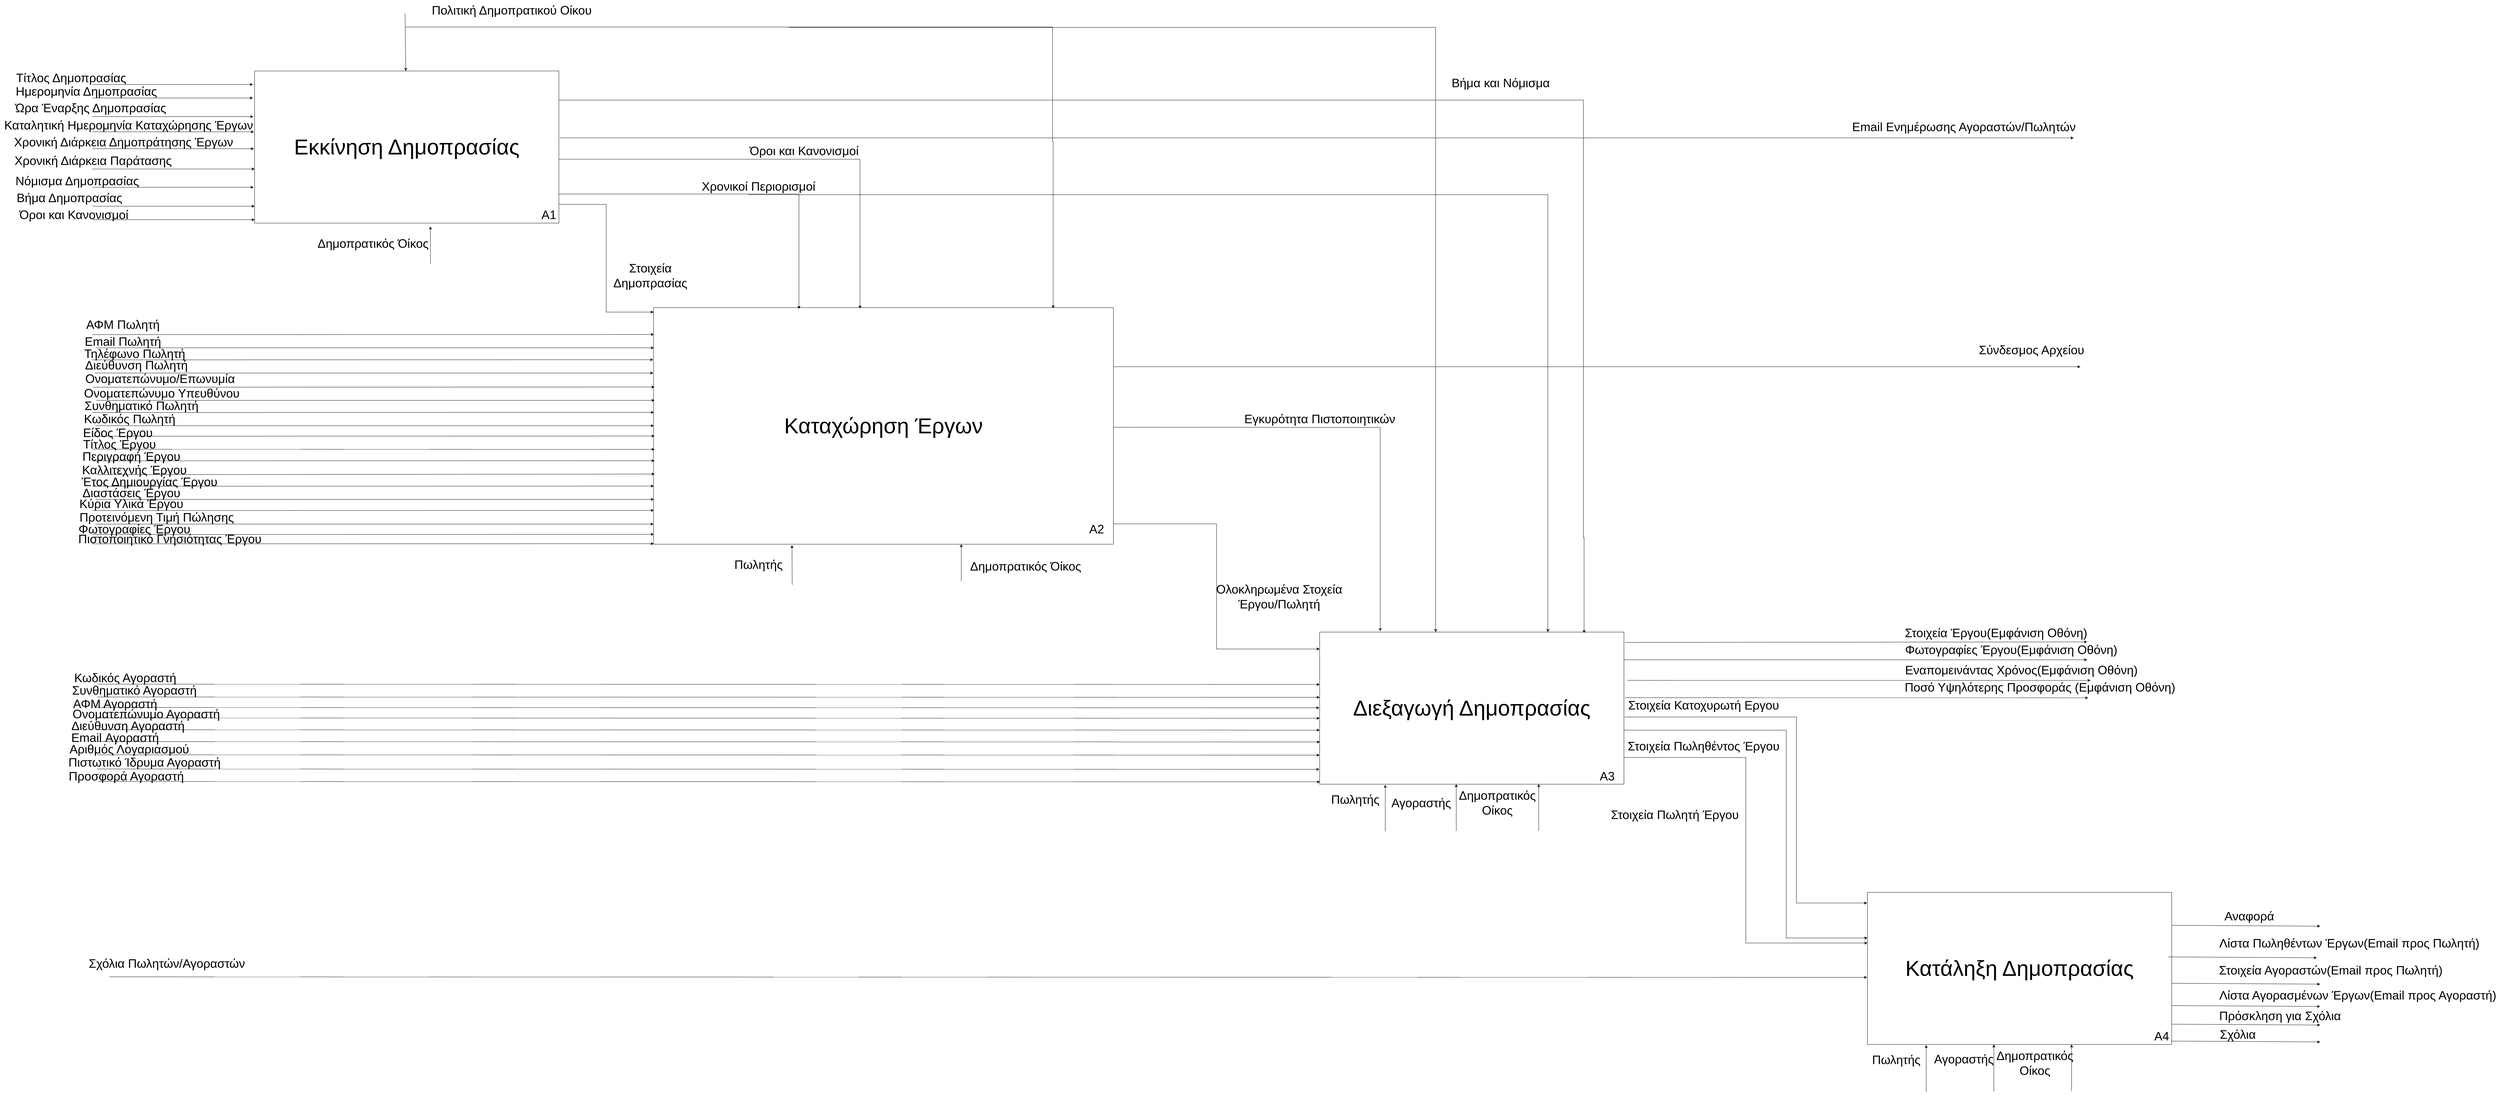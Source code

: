 <mxfile version="20.6.0" type="device"><diagram id="wQLPPwjelH19BQ1wtUkl" name="Page-1"><mxGraphModel dx="7067" dy="3573" grid="1" gridSize="10" guides="1" tooltips="1" connect="1" arrows="1" fold="1" page="1" pageScale="1" pageWidth="1100" pageHeight="850" math="0" shadow="0"><root><mxCell id="0"/><mxCell id="1" parent="0"/><mxCell id="mtGlMGJQey9qbumoVjve-1" value="&lt;font style=&quot;font-size: 64px;&quot;&gt;Εκκίνηση Δημοπρασίας&lt;/font&gt;" style="rounded=0;whiteSpace=wrap;html=1;fontSize=36;" parent="1" vertex="1"><mxGeometry x="80" y="80" width="900" height="450" as="geometry"/></mxCell><mxCell id="mtGlMGJQey9qbumoVjve-2" value="Τίτλος Δημοπρασίας" style="text;html=1;align=center;verticalAlign=middle;resizable=0;points=[];autosize=1;strokeColor=none;fillColor=none;fontSize=36;" parent="1" vertex="1"><mxGeometry x="-638" y="70" width="350" height="60" as="geometry"/></mxCell><mxCell id="mtGlMGJQey9qbumoVjve-3" value="" style="endArrow=classic;html=1;rounded=0;fontSize=36;entryX=0;entryY=0.089;entryDx=0;entryDy=0;entryPerimeter=0;" parent="1" edge="1"><mxGeometry width="50" height="50" relative="1" as="geometry"><mxPoint x="-400" y="120" as="sourcePoint"/><mxPoint x="75" y="120.05" as="targetPoint"/></mxGeometry></mxCell><mxCell id="mtGlMGJQey9qbumoVjve-5" value="Ημερομηνία Δημοπρασίας" style="text;html=1;align=center;verticalAlign=middle;resizable=0;points=[];autosize=1;strokeColor=none;fillColor=none;fontSize=36;" parent="1" vertex="1"><mxGeometry x="-638" y="110" width="440" height="60" as="geometry"/></mxCell><mxCell id="mtGlMGJQey9qbumoVjve-6" value="" style="endArrow=classic;html=1;rounded=0;fontSize=36;entryX=0;entryY=0.089;entryDx=0;entryDy=0;entryPerimeter=0;" parent="1" edge="1"><mxGeometry width="50" height="50" relative="1" as="geometry"><mxPoint x="-400" y="160" as="sourcePoint"/><mxPoint x="75" y="160.05" as="targetPoint"/></mxGeometry></mxCell><mxCell id="mtGlMGJQey9qbumoVjve-7" value="Ώρα Έναρξης Δημοπρασίας" style="text;html=1;align=center;verticalAlign=middle;resizable=0;points=[];autosize=1;strokeColor=none;fillColor=none;fontSize=36;" parent="1" vertex="1"><mxGeometry x="-640" y="159" width="470" height="60" as="geometry"/></mxCell><mxCell id="mtGlMGJQey9qbumoVjve-8" value="" style="endArrow=classic;html=1;rounded=0;fontSize=36;entryX=0;entryY=0.089;entryDx=0;entryDy=0;entryPerimeter=0;" parent="1" edge="1"><mxGeometry width="50" height="50" relative="1" as="geometry"><mxPoint x="-400" y="215" as="sourcePoint"/><mxPoint x="76" y="215.05" as="targetPoint"/></mxGeometry></mxCell><mxCell id="mtGlMGJQey9qbumoVjve-9" value="Καταλητική Ημερομηνία Καταχώρησης Έργων" style="text;html=1;align=center;verticalAlign=middle;resizable=0;points=[];autosize=1;strokeColor=none;fillColor=none;fontSize=36;" parent="1" vertex="1"><mxGeometry x="-673" y="210" width="760" height="60" as="geometry"/></mxCell><mxCell id="mtGlMGJQey9qbumoVjve-10" value="" style="endArrow=classic;html=1;rounded=0;fontSize=36;entryX=0;entryY=0.089;entryDx=0;entryDy=0;entryPerimeter=0;" parent="1" edge="1"><mxGeometry width="50" height="50" relative="1" as="geometry"><mxPoint x="-400" y="260" as="sourcePoint"/><mxPoint x="78" y="260.05" as="targetPoint"/></mxGeometry></mxCell><mxCell id="mtGlMGJQey9qbumoVjve-11" value="Χρονική Διάρκεια Δημοπράτησης Έργων" style="text;html=1;align=center;verticalAlign=middle;resizable=0;points=[];autosize=1;strokeColor=none;fillColor=none;fontSize=36;" parent="1" vertex="1"><mxGeometry x="-643" y="260" width="670" height="60" as="geometry"/></mxCell><mxCell id="mtGlMGJQey9qbumoVjve-12" value="" style="endArrow=classic;html=1;rounded=0;fontSize=36;entryX=0;entryY=0.089;entryDx=0;entryDy=0;entryPerimeter=0;" parent="1" edge="1"><mxGeometry width="50" height="50" relative="1" as="geometry"><mxPoint x="-400" y="310" as="sourcePoint"/><mxPoint x="78" y="310.05" as="targetPoint"/></mxGeometry></mxCell><mxCell id="mtGlMGJQey9qbumoVjve-15" value="Χρονική Διάρκεια Παράτασης" style="text;html=1;align=center;verticalAlign=middle;resizable=0;points=[];autosize=1;strokeColor=none;fillColor=none;fontSize=36;" parent="1" vertex="1"><mxGeometry x="-643" y="315" width="490" height="60" as="geometry"/></mxCell><mxCell id="mtGlMGJQey9qbumoVjve-16" value="" style="endArrow=classic;html=1;rounded=0;fontSize=36;entryX=0;entryY=0.089;entryDx=0;entryDy=0;entryPerimeter=0;" parent="1" edge="1"><mxGeometry width="50" height="50" relative="1" as="geometry"><mxPoint x="-400" y="370" as="sourcePoint"/><mxPoint x="80" y="370.05" as="targetPoint"/></mxGeometry></mxCell><mxCell id="mtGlMGJQey9qbumoVjve-17" value="Νόμισμα Δημοπρασίας" style="text;html=1;align=center;verticalAlign=middle;resizable=0;points=[];autosize=1;strokeColor=none;fillColor=none;fontSize=36;" parent="1" vertex="1"><mxGeometry x="-640" y="375" width="390" height="60" as="geometry"/></mxCell><mxCell id="mtGlMGJQey9qbumoVjve-18" value="" style="endArrow=classic;html=1;rounded=0;fontSize=36;entryX=0;entryY=0.089;entryDx=0;entryDy=0;entryPerimeter=0;" parent="1" edge="1"><mxGeometry width="50" height="50" relative="1" as="geometry"><mxPoint x="-400" y="424" as="sourcePoint"/><mxPoint x="77.0" y="424.05" as="targetPoint"/></mxGeometry></mxCell><mxCell id="mtGlMGJQey9qbumoVjve-19" value="Βήμα Δημοπρασίας" style="text;html=1;align=center;verticalAlign=middle;resizable=0;points=[];autosize=1;strokeColor=none;fillColor=none;fontSize=36;" parent="1" vertex="1"><mxGeometry x="-638" y="425" width="340" height="60" as="geometry"/></mxCell><mxCell id="mtGlMGJQey9qbumoVjve-20" value="" style="endArrow=classic;html=1;rounded=0;fontSize=36;entryX=0;entryY=0.089;entryDx=0;entryDy=0;entryPerimeter=0;" parent="1" edge="1"><mxGeometry width="50" height="50" relative="1" as="geometry"><mxPoint x="-400" y="480" as="sourcePoint"/><mxPoint x="80.0" y="480.05" as="targetPoint"/></mxGeometry></mxCell><mxCell id="mtGlMGJQey9qbumoVjve-21" value="Όροι και Κανονισμοί" style="text;html=1;align=center;verticalAlign=middle;resizable=0;points=[];autosize=1;strokeColor=none;fillColor=none;fontSize=36;" parent="1" vertex="1"><mxGeometry x="-630" y="475" width="350" height="60" as="geometry"/></mxCell><mxCell id="mtGlMGJQey9qbumoVjve-22" value="" style="endArrow=classic;html=1;rounded=0;fontSize=36;entryX=0;entryY=0.089;entryDx=0;entryDy=0;entryPerimeter=0;" parent="1" edge="1"><mxGeometry width="50" height="50" relative="1" as="geometry"><mxPoint x="-400" y="520" as="sourcePoint"/><mxPoint x="80.0" y="520.05" as="targetPoint"/></mxGeometry></mxCell><mxCell id="mtGlMGJQey9qbumoVjve-24" value="Δημοπρατικός Όίκος" style="text;html=1;align=center;verticalAlign=middle;resizable=0;points=[];autosize=1;strokeColor=none;fillColor=none;fontSize=36;" parent="1" vertex="1"><mxGeometry x="255" y="560" width="350" height="60" as="geometry"/></mxCell><mxCell id="mtGlMGJQey9qbumoVjve-25" value="" style="endArrow=classic;html=1;rounded=0;fontSize=36;" parent="1" edge="1"><mxGeometry width="50" height="50" relative="1" as="geometry"><mxPoint x="600" y="650" as="sourcePoint"/><mxPoint x="600" y="540" as="targetPoint"/></mxGeometry></mxCell><mxCell id="mtGlMGJQey9qbumoVjve-26" value="Email Ενημέρωσης Αγοραστών/Πωλητών" style="text;html=1;align=center;verticalAlign=middle;resizable=0;points=[];autosize=1;strokeColor=none;fillColor=none;fontSize=36;" parent="1" vertex="1"><mxGeometry x="4795" y="215" width="680" height="60" as="geometry"/></mxCell><mxCell id="mtGlMGJQey9qbumoVjve-27" value="Στοιχεία &lt;br style=&quot;font-size: 36px;&quot;&gt;Δημοπρασίας" style="text;html=1;align=center;verticalAlign=middle;resizable=0;points=[];autosize=1;strokeColor=none;fillColor=none;fontSize=36;" parent="1" vertex="1"><mxGeometry x="1130" y="635" width="240" height="100" as="geometry"/></mxCell><mxCell id="mtGlMGJQey9qbumoVjve-28" value="" style="endArrow=classic;html=1;rounded=0;fontSize=36;exitX=1.003;exitY=0.44;exitDx=0;exitDy=0;exitPerimeter=0;" parent="1" source="mtGlMGJQey9qbumoVjve-1" edge="1"><mxGeometry width="50" height="50" relative="1" as="geometry"><mxPoint x="1130" y="320" as="sourcePoint"/><mxPoint x="5460" y="278" as="targetPoint"/></mxGeometry></mxCell><mxCell id="mtGlMGJQey9qbumoVjve-30" value="&lt;font style=&quot;font-size: 64px;&quot;&gt;Διεξαγωγή Δημοπρασίας&lt;/font&gt;" style="rounded=0;whiteSpace=wrap;html=1;fontSize=64;" parent="1" vertex="1"><mxGeometry x="3230" y="1740" width="900" height="450" as="geometry"/></mxCell><mxCell id="mtGlMGJQey9qbumoVjve-38" value="Κωδικός Αγοραστή" style="text;html=1;align=center;verticalAlign=middle;resizable=0;points=[];autosize=1;strokeColor=none;fillColor=none;fontSize=36;" parent="1" vertex="1"><mxGeometry x="-468" y="1845" width="330" height="60" as="geometry"/></mxCell><mxCell id="mtGlMGJQey9qbumoVjve-39" value="" style="endArrow=classic;html=1;rounded=0;fontSize=36;entryX=0.947;entryY=1.067;entryDx=0;entryDy=0;entryPerimeter=0;" parent="1" edge="1"><mxGeometry width="50" height="50" relative="1" as="geometry"><mxPoint x="-384.8" y="1894" as="sourcePoint"/><mxPoint x="3229.99" y="1895.01" as="targetPoint"/></mxGeometry></mxCell><mxCell id="mtGlMGJQey9qbumoVjve-40" value="Συνθηματικό Αγοραστή" style="text;html=1;align=center;verticalAlign=middle;resizable=0;points=[];autosize=1;strokeColor=none;fillColor=none;fontSize=36;" parent="1" vertex="1"><mxGeometry x="-471" y="1882" width="390" height="60" as="geometry"/></mxCell><mxCell id="mtGlMGJQey9qbumoVjve-42" value="ΑΦΜ Αγοραστή" style="text;html=1;align=center;verticalAlign=middle;resizable=0;points=[];autosize=1;strokeColor=none;fillColor=none;fontSize=36;" parent="1" vertex="1"><mxGeometry x="-468" y="1922" width="270" height="60" as="geometry"/></mxCell><mxCell id="mtGlMGJQey9qbumoVjve-58" value="Στοιχεία Έργου(Εμφάνιση Οθόνη)" style="text;html=1;align=center;verticalAlign=middle;resizable=0;points=[];autosize=1;strokeColor=none;fillColor=none;fontSize=36;" parent="1" vertex="1"><mxGeometry x="4950" y="1712" width="560" height="60" as="geometry"/></mxCell><mxCell id="mtGlMGJQey9qbumoVjve-59" value="Φωτογραφίες Έργου(Εμφάνιση Οθόνη)" style="text;html=1;align=center;verticalAlign=middle;resizable=0;points=[];autosize=1;strokeColor=none;fillColor=none;fontSize=36;" parent="1" vertex="1"><mxGeometry x="4950" y="1762" width="650" height="60" as="geometry"/></mxCell><mxCell id="mtGlMGJQey9qbumoVjve-60" value="Εναπομεινάντας Χρόνος(Εμφάνιση Οθόνη)" style="text;html=1;align=center;verticalAlign=middle;resizable=0;points=[];autosize=1;strokeColor=none;fillColor=none;fontSize=36;" parent="1" vertex="1"><mxGeometry x="4950" y="1822" width="710" height="60" as="geometry"/></mxCell><mxCell id="mtGlMGJQey9qbumoVjve-62" value="Στοιχεία Κατοχυρωτή Εργου" style="text;html=1;align=center;verticalAlign=middle;resizable=0;points=[];autosize=1;strokeColor=none;fillColor=none;fontSize=36;" parent="1" vertex="1"><mxGeometry x="4130" y="1926" width="470" height="60" as="geometry"/></mxCell><mxCell id="mtGlMGJQey9qbumoVjve-63" value="Στοιχεία Πωληθέντος Έργου" style="text;html=1;align=center;verticalAlign=middle;resizable=0;points=[];autosize=1;strokeColor=none;fillColor=none;fontSize=36;" parent="1" vertex="1"><mxGeometry x="4130" y="2047" width="470" height="60" as="geometry"/></mxCell><mxCell id="mtGlMGJQey9qbumoVjve-64" value="Στοιχεία Πωλητή Έργου" style="text;html=1;align=center;verticalAlign=middle;resizable=0;points=[];autosize=1;strokeColor=none;fillColor=none;fontSize=36;" parent="1" vertex="1"><mxGeometry x="4080" y="2250" width="400" height="60" as="geometry"/></mxCell><mxCell id="mtGlMGJQey9qbumoVjve-67" value="" style="endArrow=classic;html=1;rounded=0;fontSize=36;exitX=0.021;exitY=-0.035;exitDx=0;exitDy=0;exitPerimeter=0;" parent="1" edge="1"><mxGeometry width="50" height="50" relative="1" as="geometry"><mxPoint x="4132.77" y="1770.6" as="sourcePoint"/><mxPoint x="5500" y="1769" as="targetPoint"/></mxGeometry></mxCell><mxCell id="mtGlMGJQey9qbumoVjve-68" value="" style="endArrow=classic;html=1;rounded=0;fontSize=36;" parent="1" edge="1"><mxGeometry width="50" height="50" relative="1" as="geometry"><mxPoint x="4130" y="1822" as="sourcePoint"/><mxPoint x="5500" y="1822" as="targetPoint"/></mxGeometry></mxCell><mxCell id="mtGlMGJQey9qbumoVjve-69" value="" style="endArrow=classic;html=1;rounded=0;fontSize=36;exitX=0.021;exitY=-0.035;exitDx=0;exitDy=0;exitPerimeter=0;" parent="1" edge="1"><mxGeometry width="50" height="50" relative="1" as="geometry"><mxPoint x="4139.99" y="1882.8" as="sourcePoint"/><mxPoint x="5510" y="1883" as="targetPoint"/></mxGeometry></mxCell><mxCell id="mtGlMGJQey9qbumoVjve-71" value="" style="endArrow=classic;html=1;rounded=0;fontSize=36;edgeStyle=orthogonalEdgeStyle;" parent="1" target="O6DW-C5zz1msb1e5mH4t-8" edge="1"><mxGeometry width="50" height="50" relative="1" as="geometry"><mxPoint x="4130" y="2031" as="sourcePoint"/><mxPoint x="4480" y="2560" as="targetPoint"/><Array as="points"><mxPoint x="4610" y="2030"/><mxPoint x="4610" y="2645"/></Array></mxGeometry></mxCell><mxCell id="mtGlMGJQey9qbumoVjve-72" value="" style="endArrow=classic;html=1;rounded=0;fontSize=36;exitX=0.021;exitY=-0.035;exitDx=0;exitDy=0;exitPerimeter=0;entryX=0;entryY=0.333;entryDx=0;entryDy=0;entryPerimeter=0;edgeStyle=orthogonalEdgeStyle;" parent="1" target="O6DW-C5zz1msb1e5mH4t-8" edge="1"><mxGeometry width="50" height="50" relative="1" as="geometry"><mxPoint x="4129.99" y="2110.8" as="sourcePoint"/><mxPoint x="4490" y="2110" as="targetPoint"/></mxGeometry></mxCell><mxCell id="ESBUvluz73WgPWkEytyM-32" style="edgeStyle=orthogonalEdgeStyle;rounded=0;orthogonalLoop=1;jettySize=auto;html=1;exitX=1;exitY=0.25;exitDx=0;exitDy=0;fontSize=36;" parent="1" source="mtGlMGJQey9qbumoVjve-74" edge="1"><mxGeometry relative="1" as="geometry"><mxPoint x="5480" y="955" as="targetPoint"/></mxGeometry></mxCell><mxCell id="mtGlMGJQey9qbumoVjve-74" value="&lt;font style=&quot;font-size: 64px;&quot;&gt;Καταχώρηση Έργων&lt;/font&gt;" style="rounded=0;whiteSpace=wrap;html=1;fontSize=64;" parent="1" vertex="1"><mxGeometry x="1260" y="780" width="1360" height="700" as="geometry"/></mxCell><mxCell id="mtGlMGJQey9qbumoVjve-75" value="" style="endArrow=classic;html=1;rounded=0;fontSize=36;exitX=1;exitY=0.877;exitDx=0;exitDy=0;exitPerimeter=0;edgeStyle=orthogonalEdgeStyle;entryX=0;entryY=0.019;entryDx=0;entryDy=0;entryPerimeter=0;" parent="1" source="mtGlMGJQey9qbumoVjve-1" target="mtGlMGJQey9qbumoVjve-74" edge="1"><mxGeometry width="50" height="50" relative="1" as="geometry"><mxPoint x="1000" y="480" as="sourcePoint"/><mxPoint x="2080" y="1430" as="targetPoint"/></mxGeometry></mxCell><mxCell id="mtGlMGJQey9qbumoVjve-78" value="Email Πωλητή" style="text;html=1;align=center;verticalAlign=middle;resizable=0;points=[];autosize=1;strokeColor=none;fillColor=none;fontSize=36;" parent="1" vertex="1"><mxGeometry x="-435" y="850" width="250" height="60" as="geometry"/></mxCell><mxCell id="mtGlMGJQey9qbumoVjve-79" value="Τηλέφωνο Πωλητή" style="text;html=1;align=center;verticalAlign=middle;resizable=0;points=[];autosize=1;strokeColor=none;fillColor=none;fontSize=36;" parent="1" vertex="1"><mxGeometry x="-435" y="886" width="320" height="60" as="geometry"/></mxCell><mxCell id="mtGlMGJQey9qbumoVjve-80" value="Διεύθυνση Πωλητή" style="text;html=1;align=center;verticalAlign=middle;resizable=0;points=[];autosize=1;strokeColor=none;fillColor=none;fontSize=36;" parent="1" vertex="1"><mxGeometry x="-435" y="920" width="330" height="60" as="geometry"/></mxCell><mxCell id="mtGlMGJQey9qbumoVjve-81" value="" style="endArrow=classic;html=1;rounded=0;fontSize=36;entryX=0.928;entryY=0.988;entryDx=0;entryDy=0;entryPerimeter=0;" parent="1" edge="1"><mxGeometry width="50" height="50" relative="1" as="geometry"><mxPoint x="-400" y="860" as="sourcePoint"/><mxPoint x="1260.92" y="859.52" as="targetPoint"/></mxGeometry></mxCell><mxCell id="mtGlMGJQey9qbumoVjve-82" value="" style="endArrow=classic;html=1;rounded=0;fontSize=36;entryX=0.928;entryY=0.988;entryDx=0;entryDy=0;entryPerimeter=0;" parent="1" edge="1"><mxGeometry width="50" height="50" relative="1" as="geometry"><mxPoint x="-390" y="899" as="sourcePoint"/><mxPoint x="1261" y="899" as="targetPoint"/></mxGeometry></mxCell><mxCell id="mtGlMGJQey9qbumoVjve-86" value="Ονοματεπώνυμο/Επωνυμία" style="text;html=1;align=center;verticalAlign=middle;resizable=0;points=[];autosize=1;strokeColor=none;fillColor=none;fontSize=36;" parent="1" vertex="1"><mxGeometry x="-435" y="960" width="470" height="60" as="geometry"/></mxCell><mxCell id="mtGlMGJQey9qbumoVjve-87" value="Ονοματεπώνυμο Υπευθύνου" style="text;html=1;align=center;verticalAlign=middle;resizable=0;points=[];autosize=1;strokeColor=none;fillColor=none;fontSize=36;" parent="1" vertex="1"><mxGeometry x="-435" y="1003" width="480" height="60" as="geometry"/></mxCell><mxCell id="mtGlMGJQey9qbumoVjve-94" value="Είδος Έργου" style="text;html=1;align=center;verticalAlign=middle;resizable=0;points=[];autosize=1;strokeColor=none;fillColor=none;fontSize=36;" parent="1" vertex="1"><mxGeometry x="-440" y="1120" width="230" height="60" as="geometry"/></mxCell><mxCell id="mtGlMGJQey9qbumoVjve-96" value="Περιγραφή Έργου" style="text;html=1;align=center;verticalAlign=middle;resizable=0;points=[];autosize=1;strokeColor=none;fillColor=none;fontSize=36;" parent="1" vertex="1"><mxGeometry x="-440" y="1190" width="310" height="60" as="geometry"/></mxCell><mxCell id="mtGlMGJQey9qbumoVjve-97" value="Καλλιτεχνής Έργου" style="text;html=1;align=center;verticalAlign=middle;resizable=0;points=[];autosize=1;strokeColor=none;fillColor=none;fontSize=36;" parent="1" vertex="1"><mxGeometry x="-441" y="1230" width="330" height="60" as="geometry"/></mxCell><mxCell id="mtGlMGJQey9qbumoVjve-98" value="Έτος Δημιουργίας Έργου" style="text;html=1;align=center;verticalAlign=middle;resizable=0;points=[];autosize=1;strokeColor=none;fillColor=none;fontSize=36;" parent="1" vertex="1"><mxGeometry x="-441" y="1265" width="420" height="60" as="geometry"/></mxCell><mxCell id="mtGlMGJQey9qbumoVjve-99" value="Διαστάσεις Έργου" style="text;html=1;align=center;verticalAlign=middle;resizable=0;points=[];autosize=1;strokeColor=none;fillColor=none;fontSize=36;" parent="1" vertex="1"><mxGeometry x="-440" y="1298" width="310" height="60" as="geometry"/></mxCell><mxCell id="mtGlMGJQey9qbumoVjve-100" value="Κύρια Υλικά Έργου" style="text;html=1;align=center;verticalAlign=middle;resizable=0;points=[];autosize=1;strokeColor=none;fillColor=none;fontSize=36;" parent="1" vertex="1"><mxGeometry x="-450" y="1330" width="330" height="60" as="geometry"/></mxCell><mxCell id="mtGlMGJQey9qbumoVjve-101" value="Προτεινόμενη Τιμή Πώλησης" style="text;html=1;align=center;verticalAlign=middle;resizable=0;points=[];autosize=1;strokeColor=none;fillColor=none;fontSize=36;" parent="1" vertex="1"><mxGeometry x="-450" y="1370" width="480" height="60" as="geometry"/></mxCell><mxCell id="mtGlMGJQey9qbumoVjve-125" value="Συνθηματικό Πωλητή" style="text;html=1;align=center;verticalAlign=middle;resizable=0;points=[];autosize=1;strokeColor=none;fillColor=none;fontSize=36;" parent="1" vertex="1"><mxGeometry x="-435" y="1040" width="360" height="60" as="geometry"/></mxCell><mxCell id="mtGlMGJQey9qbumoVjve-126" value="Κωδικός Πωλητή" style="text;html=1;align=center;verticalAlign=middle;resizable=0;points=[];autosize=1;strokeColor=none;fillColor=none;fontSize=36;" parent="1" vertex="1"><mxGeometry x="-435" y="1079" width="290" height="60" as="geometry"/></mxCell><mxCell id="mtGlMGJQey9qbumoVjve-142" value="Φωτογραφίες Έργου" style="text;html=1;align=center;verticalAlign=middle;resizable=0;points=[];autosize=1;strokeColor=none;fillColor=none;fontSize=36;" parent="1" vertex="1"><mxGeometry x="-451" y="1405" width="350" height="60" as="geometry"/></mxCell><mxCell id="O6DW-C5zz1msb1e5mH4t-3" value="&lt;span style=&quot;font-size: 36px;&quot;&gt;Σύνδεσμος Αρχείου&lt;/span&gt;" style="text;html=1;align=center;verticalAlign=middle;resizable=0;points=[];autosize=1;strokeColor=none;fillColor=none;fontSize=36;" parent="1" vertex="1"><mxGeometry x="5165" y="875" width="340" height="60" as="geometry"/></mxCell><mxCell id="O6DW-C5zz1msb1e5mH4t-4" value="Ολοκληρωμένα Στοχεία &lt;br style=&quot;font-size: 36px;&quot;&gt;Έργου/Πωλητή" style="text;html=1;align=center;verticalAlign=middle;resizable=0;points=[];autosize=1;strokeColor=none;fillColor=none;fontSize=36;" parent="1" vertex="1"><mxGeometry x="2910" y="1585" width="400" height="100" as="geometry"/></mxCell><mxCell id="O6DW-C5zz1msb1e5mH4t-5" value="" style="endArrow=classic;html=1;rounded=0;fontSize=36;exitX=1;exitY=0.914;exitDx=0;exitDy=0;exitPerimeter=0;edgeStyle=orthogonalEdgeStyle;entryX=0;entryY=0.111;entryDx=0;entryDy=0;entryPerimeter=0;" parent="1" source="mtGlMGJQey9qbumoVjve-74" target="mtGlMGJQey9qbumoVjve-30" edge="1"><mxGeometry width="50" height="50" relative="1" as="geometry"><mxPoint x="3030" y="1330" as="sourcePoint"/><mxPoint x="3210" y="1402" as="targetPoint"/></mxGeometry></mxCell><mxCell id="O6DW-C5zz1msb1e5mH4t-8" value="&lt;font style=&quot;font-size: 64px;&quot;&gt;Κατάληξη Δημοπρασίας&lt;/font&gt;" style="rounded=0;whiteSpace=wrap;html=1;fontSize=36;" parent="1" vertex="1"><mxGeometry x="4850" y="2510" width="900" height="450" as="geometry"/></mxCell><mxCell id="O6DW-C5zz1msb1e5mH4t-11" value="&lt;font style=&quot;font-size: 36px;&quot;&gt;Σχόλια Πωλητών/Αγοραστών&lt;/font&gt;" style="text;html=1;align=center;verticalAlign=middle;resizable=0;points=[];autosize=1;strokeColor=none;fillColor=none;fontSize=36;" parent="1" vertex="1"><mxGeometry x="-425" y="2690" width="490" height="60" as="geometry"/></mxCell><mxCell id="O6DW-C5zz1msb1e5mH4t-12" value="" style="endArrow=classic;html=1;rounded=0;fontSize=36;entryX=-0.001;entryY=0.559;entryDx=0;entryDy=0;entryPerimeter=0;" parent="1" target="O6DW-C5zz1msb1e5mH4t-8" edge="1"><mxGeometry width="50" height="50" relative="1" as="geometry"><mxPoint x="-350" y="2760" as="sourcePoint"/><mxPoint x="4500" y="2760" as="targetPoint"/></mxGeometry></mxCell><mxCell id="O6DW-C5zz1msb1e5mH4t-16" value="Αναφορά" style="text;html=1;align=center;verticalAlign=middle;resizable=0;points=[];autosize=1;strokeColor=none;fillColor=none;fontSize=36;" parent="1" vertex="1"><mxGeometry x="5894.1" y="2550" width="170" height="60" as="geometry"/></mxCell><mxCell id="O6DW-C5zz1msb1e5mH4t-18" value="" style="endArrow=classic;html=1;rounded=0;fontSize=36;exitX=1.001;exitY=0.15;exitDx=0;exitDy=0;exitPerimeter=0;" parent="1" edge="1"><mxGeometry width="50" height="50" relative="1" as="geometry"><mxPoint x="5750.0" y="2607.5" as="sourcePoint"/><mxPoint x="6189.1" y="2610" as="targetPoint"/></mxGeometry></mxCell><mxCell id="O6DW-C5zz1msb1e5mH4t-23" value="Λίστα Πωληθέντων Έργων(Email προς Πωλητή)" style="text;html=1;align=center;verticalAlign=middle;resizable=0;points=[];autosize=1;strokeColor=none;fillColor=none;fontSize=36;" parent="1" vertex="1"><mxGeometry x="5880" y="2630" width="790" height="60" as="geometry"/></mxCell><mxCell id="O6DW-C5zz1msb1e5mH4t-24" value="" style="endArrow=classic;html=1;rounded=0;fontSize=36;exitX=1.001;exitY=0.15;exitDx=0;exitDy=0;exitPerimeter=0;" parent="1" edge="1"><mxGeometry width="50" height="50" relative="1" as="geometry"><mxPoint x="5740" y="2701" as="sourcePoint"/><mxPoint x="6179.1" y="2703.5" as="targetPoint"/></mxGeometry></mxCell><mxCell id="O6DW-C5zz1msb1e5mH4t-26" value="Λίστα Αγορασμένων Έργων(Email προς Αγοραστή)" style="text;html=1;align=center;verticalAlign=middle;resizable=0;points=[];autosize=1;strokeColor=none;fillColor=none;fontSize=36;" parent="1" vertex="1"><mxGeometry x="5880" y="2784" width="840" height="60" as="geometry"/></mxCell><mxCell id="O6DW-C5zz1msb1e5mH4t-27" value="" style="endArrow=classic;html=1;rounded=0;fontSize=36;exitX=1.001;exitY=0.15;exitDx=0;exitDy=0;exitPerimeter=0;" parent="1" edge="1"><mxGeometry width="50" height="50" relative="1" as="geometry"><mxPoint x="5750" y="2779" as="sourcePoint"/><mxPoint x="6189.1" y="2781.5" as="targetPoint"/></mxGeometry></mxCell><mxCell id="O6DW-C5zz1msb1e5mH4t-28" value="Στοιχεία Αγοραστών(Email προς Πωλητή)" style="text;html=1;align=center;verticalAlign=middle;resizable=0;points=[];autosize=1;strokeColor=none;fillColor=none;fontSize=36;" parent="1" vertex="1"><mxGeometry x="5880" y="2710" width="680" height="60" as="geometry"/></mxCell><mxCell id="O6DW-C5zz1msb1e5mH4t-29" value="" style="endArrow=classic;html=1;rounded=0;fontSize=36;exitX=1.001;exitY=0.15;exitDx=0;exitDy=0;exitPerimeter=0;" parent="1" edge="1"><mxGeometry width="50" height="50" relative="1" as="geometry"><mxPoint x="5750" y="2845" as="sourcePoint"/><mxPoint x="6189.1" y="2847.5" as="targetPoint"/></mxGeometry></mxCell><mxCell id="O6DW-C5zz1msb1e5mH4t-30" value="Πρόσκληση για Σχόλια" style="text;html=1;align=center;verticalAlign=middle;resizable=0;points=[];autosize=1;strokeColor=none;fillColor=none;fontSize=36;" parent="1" vertex="1"><mxGeometry x="5880" y="2845" width="380" height="60" as="geometry"/></mxCell><mxCell id="O6DW-C5zz1msb1e5mH4t-31" value="" style="endArrow=classic;html=1;rounded=0;fontSize=36;exitX=1.001;exitY=0.15;exitDx=0;exitDy=0;exitPerimeter=0;" parent="1" edge="1"><mxGeometry width="50" height="50" relative="1" as="geometry"><mxPoint x="5750" y="2900" as="sourcePoint"/><mxPoint x="6189.1" y="2902.5" as="targetPoint"/></mxGeometry></mxCell><mxCell id="O6DW-C5zz1msb1e5mH4t-35" value="Πωλητής" style="text;html=1;align=center;verticalAlign=middle;resizable=0;points=[];autosize=1;strokeColor=none;fillColor=none;fontSize=36;" parent="1" vertex="1"><mxGeometry x="1485" y="1510" width="170" height="60" as="geometry"/></mxCell><mxCell id="O6DW-C5zz1msb1e5mH4t-36" value="" style="endArrow=classic;html=1;rounded=0;fontSize=36;entryX=0.301;entryY=1.004;entryDx=0;entryDy=0;entryPerimeter=0;" parent="1" target="mtGlMGJQey9qbumoVjve-74" edge="1"><mxGeometry width="50" height="50" relative="1" as="geometry"><mxPoint x="1670" y="1600" as="sourcePoint"/><mxPoint x="2170" y="850" as="targetPoint"/></mxGeometry></mxCell><mxCell id="O6DW-C5zz1msb1e5mH4t-37" value="Πωλητής" style="text;html=1;align=center;verticalAlign=middle;resizable=0;points=[];autosize=1;strokeColor=none;fillColor=none;fontSize=36;" parent="1" vertex="1"><mxGeometry x="3250" y="2205" width="170" height="60" as="geometry"/></mxCell><mxCell id="O6DW-C5zz1msb1e5mH4t-39" value="" style="endArrow=classic;html=1;rounded=0;fontSize=36;entryX=0.26;entryY=1.004;entryDx=0;entryDy=0;entryPerimeter=0;" parent="1" edge="1"><mxGeometry width="50" height="50" relative="1" as="geometry"><mxPoint x="3424" y="2330" as="sourcePoint"/><mxPoint x="3424" y="2191.8" as="targetPoint"/></mxGeometry></mxCell><mxCell id="O6DW-C5zz1msb1e5mH4t-40" value="Αγοραστής" style="text;html=1;align=center;verticalAlign=middle;resizable=0;points=[];autosize=1;strokeColor=none;fillColor=none;fontSize=36;" parent="1" vertex="1"><mxGeometry x="3430" y="2215" width="200" height="60" as="geometry"/></mxCell><mxCell id="O6DW-C5zz1msb1e5mH4t-41" value="" style="endArrow=classic;html=1;rounded=0;fontSize=36;entryX=0.26;entryY=1.004;entryDx=0;entryDy=0;entryPerimeter=0;" parent="1" edge="1"><mxGeometry width="50" height="50" relative="1" as="geometry"><mxPoint x="3634" y="2328.2" as="sourcePoint"/><mxPoint x="3634" y="2190" as="targetPoint"/></mxGeometry></mxCell><mxCell id="O6DW-C5zz1msb1e5mH4t-42" value="Δημοπρατικός&lt;br style=&quot;font-size: 36px;&quot;&gt;Οίκος" style="text;html=1;align=center;verticalAlign=middle;resizable=0;points=[];autosize=1;strokeColor=none;fillColor=none;fontSize=36;" parent="1" vertex="1"><mxGeometry x="3630" y="2195" width="250" height="100" as="geometry"/></mxCell><mxCell id="O6DW-C5zz1msb1e5mH4t-43" value="" style="endArrow=classic;html=1;rounded=0;fontSize=36;entryX=0.26;entryY=1.004;entryDx=0;entryDy=0;entryPerimeter=0;" parent="1" edge="1"><mxGeometry width="50" height="50" relative="1" as="geometry"><mxPoint x="3878" y="2328.2" as="sourcePoint"/><mxPoint x="3878" y="2190" as="targetPoint"/></mxGeometry></mxCell><mxCell id="O6DW-C5zz1msb1e5mH4t-44" value="Πωλητής" style="text;html=1;align=center;verticalAlign=middle;resizable=0;points=[];autosize=1;strokeColor=none;fillColor=none;fontSize=36;" parent="1" vertex="1"><mxGeometry x="4850" y="2975" width="170" height="60" as="geometry"/></mxCell><mxCell id="O6DW-C5zz1msb1e5mH4t-45" value="" style="endArrow=classic;html=1;rounded=0;fontSize=36;entryX=0.26;entryY=1.004;entryDx=0;entryDy=0;entryPerimeter=0;" parent="1" edge="1"><mxGeometry width="50" height="50" relative="1" as="geometry"><mxPoint x="5024" y="3100" as="sourcePoint"/><mxPoint x="5024" y="2961.8" as="targetPoint"/></mxGeometry></mxCell><mxCell id="O6DW-C5zz1msb1e5mH4t-46" value="Αγοραστής" style="text;html=1;align=center;verticalAlign=middle;resizable=0;points=[];autosize=1;strokeColor=none;fillColor=none;fontSize=36;" parent="1" vertex="1"><mxGeometry x="5035" y="2973.2" width="200" height="60" as="geometry"/></mxCell><mxCell id="O6DW-C5zz1msb1e5mH4t-47" value="" style="endArrow=classic;html=1;rounded=0;fontSize=36;entryX=0.26;entryY=1.004;entryDx=0;entryDy=0;entryPerimeter=0;" parent="1" edge="1"><mxGeometry width="50" height="50" relative="1" as="geometry"><mxPoint x="5224" y="3098.2" as="sourcePoint"/><mxPoint x="5224" y="2960" as="targetPoint"/></mxGeometry></mxCell><mxCell id="O6DW-C5zz1msb1e5mH4t-48" value="Δημοπρατικός&lt;br style=&quot;font-size: 36px;&quot;&gt;Οίκος" style="text;html=1;align=center;verticalAlign=middle;resizable=0;points=[];autosize=1;strokeColor=none;fillColor=none;fontSize=36;" parent="1" vertex="1"><mxGeometry x="5220" y="2965" width="250" height="100" as="geometry"/></mxCell><mxCell id="O6DW-C5zz1msb1e5mH4t-49" value="" style="endArrow=classic;html=1;rounded=0;fontSize=36;entryX=0.26;entryY=1.004;entryDx=0;entryDy=0;entryPerimeter=0;" parent="1" edge="1"><mxGeometry width="50" height="50" relative="1" as="geometry"><mxPoint x="5454" y="3098.2" as="sourcePoint"/><mxPoint x="5454" y="2960" as="targetPoint"/></mxGeometry></mxCell><mxCell id="O6DW-C5zz1msb1e5mH4t-50" value="Α1" style="text;html=1;align=center;verticalAlign=middle;resizable=0;points=[];autosize=1;strokeColor=none;fillColor=none;fontSize=36;" parent="1" vertex="1"><mxGeometry x="915" y="475" width="70" height="60" as="geometry"/></mxCell><mxCell id="O6DW-C5zz1msb1e5mH4t-51" value="Α2" style="text;html=1;align=center;verticalAlign=middle;resizable=0;points=[];autosize=1;strokeColor=none;fillColor=none;fontSize=36;" parent="1" vertex="1"><mxGeometry x="2535" y="1405" width="70" height="60" as="geometry"/></mxCell><mxCell id="O6DW-C5zz1msb1e5mH4t-52" value="Α3" style="text;html=1;align=center;verticalAlign=middle;resizable=0;points=[];autosize=1;strokeColor=none;fillColor=none;fontSize=36;" parent="1" vertex="1"><mxGeometry x="4045" y="2136" width="70" height="60" as="geometry"/></mxCell><mxCell id="O6DW-C5zz1msb1e5mH4t-53" value="Α4" style="text;html=1;align=center;verticalAlign=middle;resizable=0;points=[];autosize=1;strokeColor=none;fillColor=none;fontSize=36;" parent="1" vertex="1"><mxGeometry x="5685" y="2905" width="70" height="60" as="geometry"/></mxCell><mxCell id="ESBUvluz73WgPWkEytyM-2" value="Χρονικοί Περιορισμοί" style="text;html=1;align=center;verticalAlign=middle;resizable=0;points=[];autosize=1;strokeColor=none;fillColor=none;fontSize=36;" parent="1" vertex="1"><mxGeometry x="1390" y="391" width="360" height="60" as="geometry"/></mxCell><mxCell id="ESBUvluz73WgPWkEytyM-3" value="ΑΦΜ Πωλητή" style="text;html=1;align=center;verticalAlign=middle;resizable=0;points=[];autosize=1;strokeColor=none;fillColor=none;fontSize=36;" parent="1" vertex="1"><mxGeometry x="-430" y="800" width="240" height="60" as="geometry"/></mxCell><mxCell id="ESBUvluz73WgPWkEytyM-4" value="Δημοπρατικός Όίκος" style="text;html=1;align=center;verticalAlign=middle;resizable=0;points=[];autosize=1;strokeColor=none;fillColor=none;fontSize=36;" parent="1" vertex="1"><mxGeometry x="2185" y="1515" width="350" height="60" as="geometry"/></mxCell><mxCell id="ESBUvluz73WgPWkEytyM-5" value="" style="endArrow=classic;html=1;rounded=0;fontSize=36;" parent="1" edge="1"><mxGeometry width="50" height="50" relative="1" as="geometry"><mxPoint x="2170" y="1590" as="sourcePoint"/><mxPoint x="2170" y="1480" as="targetPoint"/></mxGeometry></mxCell><mxCell id="ESBUvluz73WgPWkEytyM-6" value="" style="endArrow=classic;html=1;rounded=0;fontSize=36;entryX=0.928;entryY=0.988;entryDx=0;entryDy=0;entryPerimeter=0;" parent="1" edge="1"><mxGeometry width="50" height="50" relative="1" as="geometry"><mxPoint x="-402" y="934.67" as="sourcePoint"/><mxPoint x="1258.92" y="934.19" as="targetPoint"/></mxGeometry></mxCell><mxCell id="ESBUvluz73WgPWkEytyM-7" value="" style="endArrow=classic;html=1;rounded=0;fontSize=36;entryX=0.928;entryY=0.988;entryDx=0;entryDy=0;entryPerimeter=0;" parent="1" edge="1"><mxGeometry width="50" height="50" relative="1" as="geometry"><mxPoint x="-392" y="973.67" as="sourcePoint"/><mxPoint x="1259" y="973.67" as="targetPoint"/></mxGeometry></mxCell><mxCell id="ESBUvluz73WgPWkEytyM-8" value="" style="endArrow=classic;html=1;rounded=0;fontSize=36;entryX=0.928;entryY=0.988;entryDx=0;entryDy=0;entryPerimeter=0;" parent="1" edge="1"><mxGeometry width="50" height="50" relative="1" as="geometry"><mxPoint x="-398" y="1015.48" as="sourcePoint"/><mxPoint x="1262.92" y="1015" as="targetPoint"/></mxGeometry></mxCell><mxCell id="ESBUvluz73WgPWkEytyM-9" value="" style="endArrow=classic;html=1;rounded=0;fontSize=36;entryX=0.928;entryY=0.988;entryDx=0;entryDy=0;entryPerimeter=0;" parent="1" edge="1"><mxGeometry width="50" height="50" relative="1" as="geometry"><mxPoint x="-388" y="1054.48" as="sourcePoint"/><mxPoint x="1263" y="1054.48" as="targetPoint"/></mxGeometry></mxCell><mxCell id="ESBUvluz73WgPWkEytyM-10" value="" style="endArrow=classic;html=1;rounded=0;fontSize=36;entryX=0.928;entryY=0.988;entryDx=0;entryDy=0;entryPerimeter=0;" parent="1" edge="1"><mxGeometry width="50" height="50" relative="1" as="geometry"><mxPoint x="-400" y="1090.48" as="sourcePoint"/><mxPoint x="1260.92" y="1090.0" as="targetPoint"/></mxGeometry></mxCell><mxCell id="ESBUvluz73WgPWkEytyM-11" value="" style="endArrow=classic;html=1;rounded=0;fontSize=36;entryX=0.928;entryY=0.988;entryDx=0;entryDy=0;entryPerimeter=0;" parent="1" edge="1"><mxGeometry width="50" height="50" relative="1" as="geometry"><mxPoint x="-390" y="1129.48" as="sourcePoint"/><mxPoint x="1261" y="1129.48" as="targetPoint"/></mxGeometry></mxCell><mxCell id="ESBUvluz73WgPWkEytyM-12" value="" style="endArrow=classic;html=1;rounded=0;fontSize=36;entryX=0.928;entryY=0.988;entryDx=0;entryDy=0;entryPerimeter=0;" parent="1" edge="1"><mxGeometry width="50" height="50" relative="1" as="geometry"><mxPoint x="-398" y="1160.48" as="sourcePoint"/><mxPoint x="1262.92" y="1160" as="targetPoint"/></mxGeometry></mxCell><mxCell id="ESBUvluz73WgPWkEytyM-13" value="" style="endArrow=classic;html=1;rounded=0;fontSize=36;entryX=0.928;entryY=0.988;entryDx=0;entryDy=0;entryPerimeter=0;startArrow=none;" parent="1" edge="1"><mxGeometry width="50" height="50" relative="1" as="geometry"><mxPoint x="-400" y="1199" as="sourcePoint"/><mxPoint x="1263" y="1199.48" as="targetPoint"/></mxGeometry></mxCell><mxCell id="mtGlMGJQey9qbumoVjve-95" value="Τίτλος Έργου" style="text;html=1;align=center;verticalAlign=middle;resizable=0;points=[];autosize=1;strokeColor=none;fillColor=none;fontSize=36;" parent="1" vertex="1"><mxGeometry x="-440" y="1154" width="240" height="60" as="geometry"/></mxCell><mxCell id="ESBUvluz73WgPWkEytyM-16" value="" style="endArrow=classic;html=1;rounded=0;fontSize=36;entryX=0.928;entryY=0.988;entryDx=0;entryDy=0;entryPerimeter=0;" parent="1" edge="1"><mxGeometry width="50" height="50" relative="1" as="geometry"><mxPoint x="-398" y="1233.48" as="sourcePoint"/><mxPoint x="1262.92" y="1233" as="targetPoint"/></mxGeometry></mxCell><mxCell id="ESBUvluz73WgPWkEytyM-17" value="" style="endArrow=classic;html=1;rounded=0;fontSize=36;entryX=0.928;entryY=0.988;entryDx=0;entryDy=0;entryPerimeter=0;startArrow=none;exitX=0.079;exitY=1.032;exitDx=0;exitDy=0;exitPerimeter=0;" parent="1" edge="1"><mxGeometry width="50" height="50" relative="1" as="geometry"><mxPoint x="-382.94" y="1274.28" as="sourcePoint"/><mxPoint x="1263" y="1272.48" as="targetPoint"/></mxGeometry></mxCell><mxCell id="ESBUvluz73WgPWkEytyM-20" value="" style="endArrow=classic;html=1;rounded=0;fontSize=36;entryX=0.928;entryY=0.988;entryDx=0;entryDy=0;entryPerimeter=0;" parent="1" edge="1"><mxGeometry width="50" height="50" relative="1" as="geometry"><mxPoint x="-400" y="1308.48" as="sourcePoint"/><mxPoint x="1260.92" y="1308.0" as="targetPoint"/></mxGeometry></mxCell><mxCell id="ESBUvluz73WgPWkEytyM-21" value="" style="endArrow=classic;html=1;rounded=0;fontSize=36;entryX=0.928;entryY=0.988;entryDx=0;entryDy=0;entryPerimeter=0;" parent="1" edge="1"><mxGeometry width="50" height="50" relative="1" as="geometry"><mxPoint x="-390" y="1347.48" as="sourcePoint"/><mxPoint x="1261" y="1347.48" as="targetPoint"/></mxGeometry></mxCell><mxCell id="ESBUvluz73WgPWkEytyM-22" value="" style="endArrow=classic;html=1;rounded=0;fontSize=36;entryX=0.928;entryY=0.988;entryDx=0;entryDy=0;entryPerimeter=0;" parent="1" edge="1"><mxGeometry width="50" height="50" relative="1" as="geometry"><mxPoint x="-400" y="1380.48" as="sourcePoint"/><mxPoint x="1260.92" y="1380.0" as="targetPoint"/></mxGeometry></mxCell><mxCell id="ESBUvluz73WgPWkEytyM-23" value="" style="endArrow=classic;html=1;rounded=0;fontSize=36;entryX=0.928;entryY=0.988;entryDx=0;entryDy=0;entryPerimeter=0;" parent="1" edge="1"><mxGeometry width="50" height="50" relative="1" as="geometry"><mxPoint x="-391" y="1420.48" as="sourcePoint"/><mxPoint x="1260" y="1420.48" as="targetPoint"/></mxGeometry></mxCell><mxCell id="ESBUvluz73WgPWkEytyM-24" value="" style="endArrow=classic;html=1;rounded=0;fontSize=36;entryX=0.928;entryY=0.988;entryDx=0;entryDy=0;entryPerimeter=0;" parent="1" edge="1"><mxGeometry width="50" height="50" relative="1" as="geometry"><mxPoint x="-400" y="1451.3" as="sourcePoint"/><mxPoint x="1260.92" y="1450.82" as="targetPoint"/></mxGeometry></mxCell><mxCell id="mtGlMGJQey9qbumoVjve-143" value="Πιστοποιητικό Γνησιότητας Έργου" style="text;html=1;align=center;verticalAlign=middle;resizable=0;points=[];autosize=1;strokeColor=none;fillColor=none;fontSize=36;" parent="1" vertex="1"><mxGeometry x="-456" y="1434" width="570" height="60" as="geometry"/></mxCell><mxCell id="ESBUvluz73WgPWkEytyM-28" style="edgeStyle=orthogonalEdgeStyle;rounded=0;orthogonalLoop=1;jettySize=auto;html=1;exitX=1;exitY=0.75;exitDx=0;exitDy=0;fontSize=36;" parent="1" edge="1"><mxGeometry relative="1" as="geometry"><mxPoint x="980" y="444" as="sourcePoint"/><mxPoint x="1690" y="784" as="targetPoint"/><Array as="points"><mxPoint x="1690" y="444"/></Array></mxGeometry></mxCell><mxCell id="ESBUvluz73WgPWkEytyM-29" style="edgeStyle=orthogonalEdgeStyle;rounded=0;orthogonalLoop=1;jettySize=auto;html=1;exitX=1;exitY=0.75;exitDx=0;exitDy=0;entryX=0.449;entryY=0.004;entryDx=0;entryDy=0;entryPerimeter=0;fontSize=36;" parent="1" target="mtGlMGJQey9qbumoVjve-74" edge="1"><mxGeometry relative="1" as="geometry"><mxPoint x="980" y="341.0" as="sourcePoint"/><mxPoint x="1690" y="681.0" as="targetPoint"/><Array as="points"><mxPoint x="1870" y="341"/></Array></mxGeometry></mxCell><mxCell id="ESBUvluz73WgPWkEytyM-30" value="Όροι και Κανονισμοί" style="text;html=1;align=center;verticalAlign=middle;resizable=0;points=[];autosize=1;strokeColor=none;fillColor=none;fontSize=36;" parent="1" vertex="1"><mxGeometry x="1530" y="286" width="350" height="60" as="geometry"/></mxCell><mxCell id="ESBUvluz73WgPWkEytyM-33" style="edgeStyle=orthogonalEdgeStyle;rounded=0;orthogonalLoop=1;jettySize=auto;html=1;exitX=1;exitY=0.25;exitDx=0;exitDy=0;entryX=0.199;entryY=-0.006;entryDx=0;entryDy=0;entryPerimeter=0;fontSize=36;" parent="1" target="mtGlMGJQey9qbumoVjve-30" edge="1"><mxGeometry relative="1" as="geometry"><mxPoint x="2620" y="1134" as="sourcePoint"/><mxPoint x="5480" y="1134" as="targetPoint"/></mxGeometry></mxCell><mxCell id="ESBUvluz73WgPWkEytyM-34" value="&lt;font style=&quot;font-size: 36px;&quot;&gt;Εγκυρότητα Πιστοποιητικών&lt;/font&gt;" style="text;html=1;align=center;verticalAlign=middle;resizable=0;points=[];autosize=1;strokeColor=none;fillColor=none;fontSize=36;" parent="1" vertex="1"><mxGeometry x="2995" y="1079" width="470" height="60" as="geometry"/></mxCell><mxCell id="ESBUvluz73WgPWkEytyM-35" style="edgeStyle=orthogonalEdgeStyle;rounded=0;orthogonalLoop=1;jettySize=auto;html=1;exitX=1;exitY=0.75;exitDx=0;exitDy=0;entryX=0.75;entryY=0;entryDx=0;entryDy=0;fontSize=36;" parent="1" target="mtGlMGJQey9qbumoVjve-30" edge="1"><mxGeometry relative="1" as="geometry"><mxPoint x="1540" y="446" as="sourcePoint"/><mxPoint x="2250" y="786" as="targetPoint"/><Array as="points"><mxPoint x="3905" y="446"/></Array></mxGeometry></mxCell><mxCell id="ESBUvluz73WgPWkEytyM-36" value="" style="endArrow=classic;html=1;rounded=0;fontSize=36;entryX=0.947;entryY=1.067;entryDx=0;entryDy=0;entryPerimeter=0;" parent="1" edge="1"><mxGeometry width="50" height="50" relative="1" as="geometry"><mxPoint x="-384.8" y="1932" as="sourcePoint"/><mxPoint x="3229.99" y="1933.01" as="targetPoint"/></mxGeometry></mxCell><mxCell id="ESBUvluz73WgPWkEytyM-37" value="" style="endArrow=classic;html=1;rounded=0;fontSize=36;entryX=0.947;entryY=1.067;entryDx=0;entryDy=0;entryPerimeter=0;" parent="1" edge="1"><mxGeometry width="50" height="50" relative="1" as="geometry"><mxPoint x="-385.8" y="1963" as="sourcePoint"/><mxPoint x="3228.99" y="1964.01" as="targetPoint"/></mxGeometry></mxCell><mxCell id="ESBUvluz73WgPWkEytyM-38" value="" style="endArrow=classic;html=1;rounded=0;fontSize=36;entryX=0.947;entryY=1.067;entryDx=0;entryDy=0;entryPerimeter=0;" parent="1" edge="1"><mxGeometry width="50" height="50" relative="1" as="geometry"><mxPoint x="-384.8" y="1994" as="sourcePoint"/><mxPoint x="3229.99" y="1995.01" as="targetPoint"/></mxGeometry></mxCell><mxCell id="ESBUvluz73WgPWkEytyM-39" value="" style="endArrow=classic;html=1;rounded=0;fontSize=36;entryX=0.947;entryY=1.067;entryDx=0;entryDy=0;entryPerimeter=0;" parent="1" edge="1"><mxGeometry width="50" height="50" relative="1" as="geometry"><mxPoint x="-383.8" y="2064" as="sourcePoint"/><mxPoint x="3230.99" y="2065.01" as="targetPoint"/></mxGeometry></mxCell><mxCell id="ESBUvluz73WgPWkEytyM-40" value="" style="endArrow=classic;html=1;rounded=0;fontSize=36;entryX=0.947;entryY=1.067;entryDx=0;entryDy=0;entryPerimeter=0;" parent="1" edge="1"><mxGeometry width="50" height="50" relative="1" as="geometry"><mxPoint x="-384.8" y="2103" as="sourcePoint"/><mxPoint x="3229.99" y="2104.01" as="targetPoint"/></mxGeometry></mxCell><mxCell id="ESBUvluz73WgPWkEytyM-41" value="" style="endArrow=classic;html=1;rounded=0;fontSize=36;entryX=0.947;entryY=1.067;entryDx=0;entryDy=0;entryPerimeter=0;" parent="1" edge="1"><mxGeometry width="50" height="50" relative="1" as="geometry"><mxPoint x="-385.8" y="2145" as="sourcePoint"/><mxPoint x="3228.99" y="2146.01" as="targetPoint"/></mxGeometry></mxCell><mxCell id="ESBUvluz73WgPWkEytyM-42" value="" style="endArrow=classic;html=1;rounded=0;fontSize=36;entryX=0.947;entryY=1.067;entryDx=0;entryDy=0;entryPerimeter=0;" parent="1" edge="1"><mxGeometry width="50" height="50" relative="1" as="geometry"><mxPoint x="-383.8" y="2182" as="sourcePoint"/><mxPoint x="3230.99" y="2183.01" as="targetPoint"/></mxGeometry></mxCell><mxCell id="ESBUvluz73WgPWkEytyM-43" value="Προσφορά Αγοραστή" style="text;html=1;align=center;verticalAlign=middle;resizable=0;points=[];autosize=1;strokeColor=none;fillColor=none;fontSize=36;" parent="1" vertex="1"><mxGeometry x="-480" y="2136" width="360" height="60" as="geometry"/></mxCell><mxCell id="ESBUvluz73WgPWkEytyM-44" value="Πιστωτικό Ίδρυμα Αγοραστή" style="text;html=1;align=center;verticalAlign=middle;resizable=0;points=[];autosize=1;strokeColor=none;fillColor=none;fontSize=36;" parent="1" vertex="1"><mxGeometry x="-481" y="2095" width="470" height="60" as="geometry"/></mxCell><mxCell id="ESBUvluz73WgPWkEytyM-45" value="Αριθμός Λογαριασμού" style="text;html=1;align=center;verticalAlign=middle;resizable=0;points=[];autosize=1;strokeColor=none;fillColor=none;fontSize=36;" parent="1" vertex="1"><mxGeometry x="-481" y="2056" width="380" height="60" as="geometry"/></mxCell><mxCell id="ESBUvluz73WgPWkEytyM-46" value="Email Αγοραστή" style="text;html=1;align=center;verticalAlign=middle;resizable=0;points=[];autosize=1;strokeColor=none;fillColor=none;fontSize=36;" parent="1" vertex="1"><mxGeometry x="-473" y="2022" width="280" height="60" as="geometry"/></mxCell><mxCell id="ESBUvluz73WgPWkEytyM-47" value="Ονοματεπώνυμο Αγοραστή" style="text;html=1;align=center;verticalAlign=middle;resizable=0;points=[];autosize=1;strokeColor=none;fillColor=none;fontSize=36;" parent="1" vertex="1"><mxGeometry x="-471" y="1952" width="460" height="60" as="geometry"/></mxCell><mxCell id="ESBUvluz73WgPWkEytyM-49" style="edgeStyle=orthogonalEdgeStyle;rounded=0;orthogonalLoop=1;jettySize=auto;html=1;exitX=1;exitY=0.75;exitDx=0;exitDy=0;entryX=0.869;entryY=0.006;entryDx=0;entryDy=0;entryPerimeter=0;fontSize=36;" parent="1" target="mtGlMGJQey9qbumoVjve-30" edge="1"><mxGeometry relative="1" as="geometry"><mxPoint x="980.0" y="166" as="sourcePoint"/><mxPoint x="3345" y="1460" as="targetPoint"/><Array as="points"><mxPoint x="4010" y="166"/><mxPoint x="4010" y="1460"/></Array></mxGeometry></mxCell><mxCell id="ESBUvluz73WgPWkEytyM-50" value="Βήμα και Νόμισμα" style="text;html=1;align=center;verticalAlign=middle;resizable=0;points=[];autosize=1;strokeColor=none;fillColor=none;fontSize=36;" parent="1" vertex="1"><mxGeometry x="3610" y="85" width="310" height="60" as="geometry"/></mxCell><mxCell id="ESBUvluz73WgPWkEytyM-61" value="" style="endArrow=classic;html=1;rounded=0;fontSize=36;entryX=0.947;entryY=1.067;entryDx=0;entryDy=0;entryPerimeter=0;" parent="1" edge="1"><mxGeometry width="50" height="50" relative="1" as="geometry"><mxPoint x="-384.8" y="2029.0" as="sourcePoint"/><mxPoint x="3229.99" y="2030.01" as="targetPoint"/></mxGeometry></mxCell><mxCell id="ESBUvluz73WgPWkEytyM-62" value="Διεύθυνση Αγοραστή" style="text;html=1;align=center;verticalAlign=middle;resizable=0;points=[];autosize=1;strokeColor=none;fillColor=none;fontSize=36;" parent="1" vertex="1"><mxGeometry x="-475" y="1987" width="360" height="60" as="geometry"/></mxCell><mxCell id="ESBUvluz73WgPWkEytyM-65" value="Ποσό Υψηλότερης Προσφοράς (Εμφάνιση Οθόνη)" style="text;html=1;align=center;verticalAlign=middle;resizable=0;points=[];autosize=1;strokeColor=none;fillColor=none;fontSize=36;" parent="1" vertex="1"><mxGeometry x="4950" y="1873.34" width="820" height="60" as="geometry"/></mxCell><mxCell id="ESBUvluz73WgPWkEytyM-66" value="" style="endArrow=classic;html=1;rounded=0;fontSize=36;exitX=0.021;exitY=-0.035;exitDx=0;exitDy=0;exitPerimeter=0;" parent="1" edge="1"><mxGeometry width="50" height="50" relative="1" as="geometry"><mxPoint x="4133" y="1934.14" as="sourcePoint"/><mxPoint x="5503.01" y="1934.34" as="targetPoint"/></mxGeometry></mxCell><mxCell id="ESBUvluz73WgPWkEytyM-68" value="Σχόλια" style="text;html=1;align=center;verticalAlign=middle;resizable=0;points=[];autosize=1;strokeColor=none;fillColor=none;fontSize=36;" parent="1" vertex="1"><mxGeometry x="5880" y="2900" width="130" height="60" as="geometry"/></mxCell><mxCell id="ESBUvluz73WgPWkEytyM-69" value="" style="endArrow=classic;html=1;rounded=0;fontSize=36;exitX=1.001;exitY=0.15;exitDx=0;exitDy=0;exitPerimeter=0;" parent="1" edge="1"><mxGeometry width="50" height="50" relative="1" as="geometry"><mxPoint x="5750" y="2950" as="sourcePoint"/><mxPoint x="6189.1" y="2952.5" as="targetPoint"/></mxGeometry></mxCell><mxCell id="t5jx1sDyXLUQKP0cq7sg-1" value="" style="endArrow=classic;html=1;rounded=0;fontSize=36;entryX=0.928;entryY=0.988;entryDx=0;entryDy=0;entryPerimeter=0;" parent="1" edge="1"><mxGeometry width="50" height="50" relative="1" as="geometry"><mxPoint x="-400.46" y="1478.94" as="sourcePoint"/><mxPoint x="1260.46" y="1478.46" as="targetPoint"/></mxGeometry></mxCell><mxCell id="t5jx1sDyXLUQKP0cq7sg-3" value="" style="endArrow=classic;html=1;rounded=0;fontSize=64;exitX=1.002;exitY=0.558;exitDx=0;exitDy=0;exitPerimeter=0;edgeStyle=orthogonalEdgeStyle;entryX=-0.001;entryY=0.07;entryDx=0;entryDy=0;entryPerimeter=0;" parent="1" source="mtGlMGJQey9qbumoVjve-30" target="O6DW-C5zz1msb1e5mH4t-8" edge="1"><mxGeometry width="50" height="50" relative="1" as="geometry"><mxPoint x="4250" y="2360" as="sourcePoint"/><mxPoint x="4300" y="2310" as="targetPoint"/><Array as="points"><mxPoint x="4640" y="1991"/><mxPoint x="4640" y="2542"/></Array></mxGeometry></mxCell><mxCell id="vRQK4vs7xTXvwF1m3-iH-1" value="" style="endArrow=classic;html=1;rounded=0;" edge="1" parent="1" target="mtGlMGJQey9qbumoVjve-1"><mxGeometry width="50" height="50" relative="1" as="geometry"><mxPoint x="525" y="-90" as="sourcePoint"/><mxPoint x="575" y="-140" as="targetPoint"/></mxGeometry></mxCell><mxCell id="vRQK4vs7xTXvwF1m3-iH-2" style="edgeStyle=orthogonalEdgeStyle;rounded=0;orthogonalLoop=1;jettySize=auto;html=1;exitX=1;exitY=0.75;exitDx=0;exitDy=0;fontSize=36;entryX=0.869;entryY=0.003;entryDx=0;entryDy=0;entryPerimeter=0;" edge="1" parent="1" target="mtGlMGJQey9qbumoVjve-74"><mxGeometry relative="1" as="geometry"><mxPoint x="527.0" y="-50" as="sourcePoint"/><mxPoint x="1237.0" y="290" as="targetPoint"/><Array as="points"><mxPoint x="2440" y="-50"/><mxPoint x="2440" y="290"/></Array></mxGeometry></mxCell><mxCell id="vRQK4vs7xTXvwF1m3-iH-3" style="edgeStyle=orthogonalEdgeStyle;rounded=0;orthogonalLoop=1;jettySize=auto;html=1;exitX=1;exitY=0.75;exitDx=0;exitDy=0;fontSize=36;" edge="1" parent="1" target="mtGlMGJQey9qbumoVjve-30"><mxGeometry relative="1" as="geometry"><mxPoint x="1660.0" y="-48.93" as="sourcePoint"/><mxPoint x="3573" y="1711" as="targetPoint"/><Array as="points"><mxPoint x="3573" y="-49"/></Array></mxGeometry></mxCell><mxCell id="vRQK4vs7xTXvwF1m3-iH-4" value="Πολιτική Δημοπρατικού Οίκου" style="text;html=1;align=center;verticalAlign=middle;resizable=0;points=[];autosize=1;strokeColor=none;fillColor=none;fontSize=36;" vertex="1" parent="1"><mxGeometry x="590" y="-130" width="500" height="60" as="geometry"/></mxCell></root></mxGraphModel></diagram></mxfile>